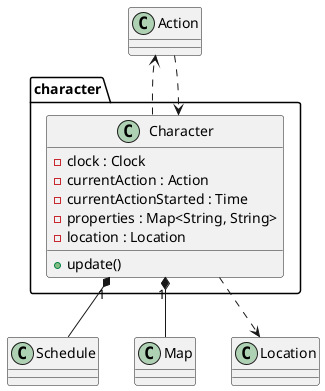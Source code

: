 @startuml character


package character{
    class Character{
        -clock : Clock
        -currentAction : Action
        -currentActionStarted : Time
        -properties : Map<String, String>
        -location : Location
        +update()
    }

}

Character "1" *-- Schedule
Character "1" *-- Map

Action ..> Character
Character ..> Action
Character ..> Location

@enduml